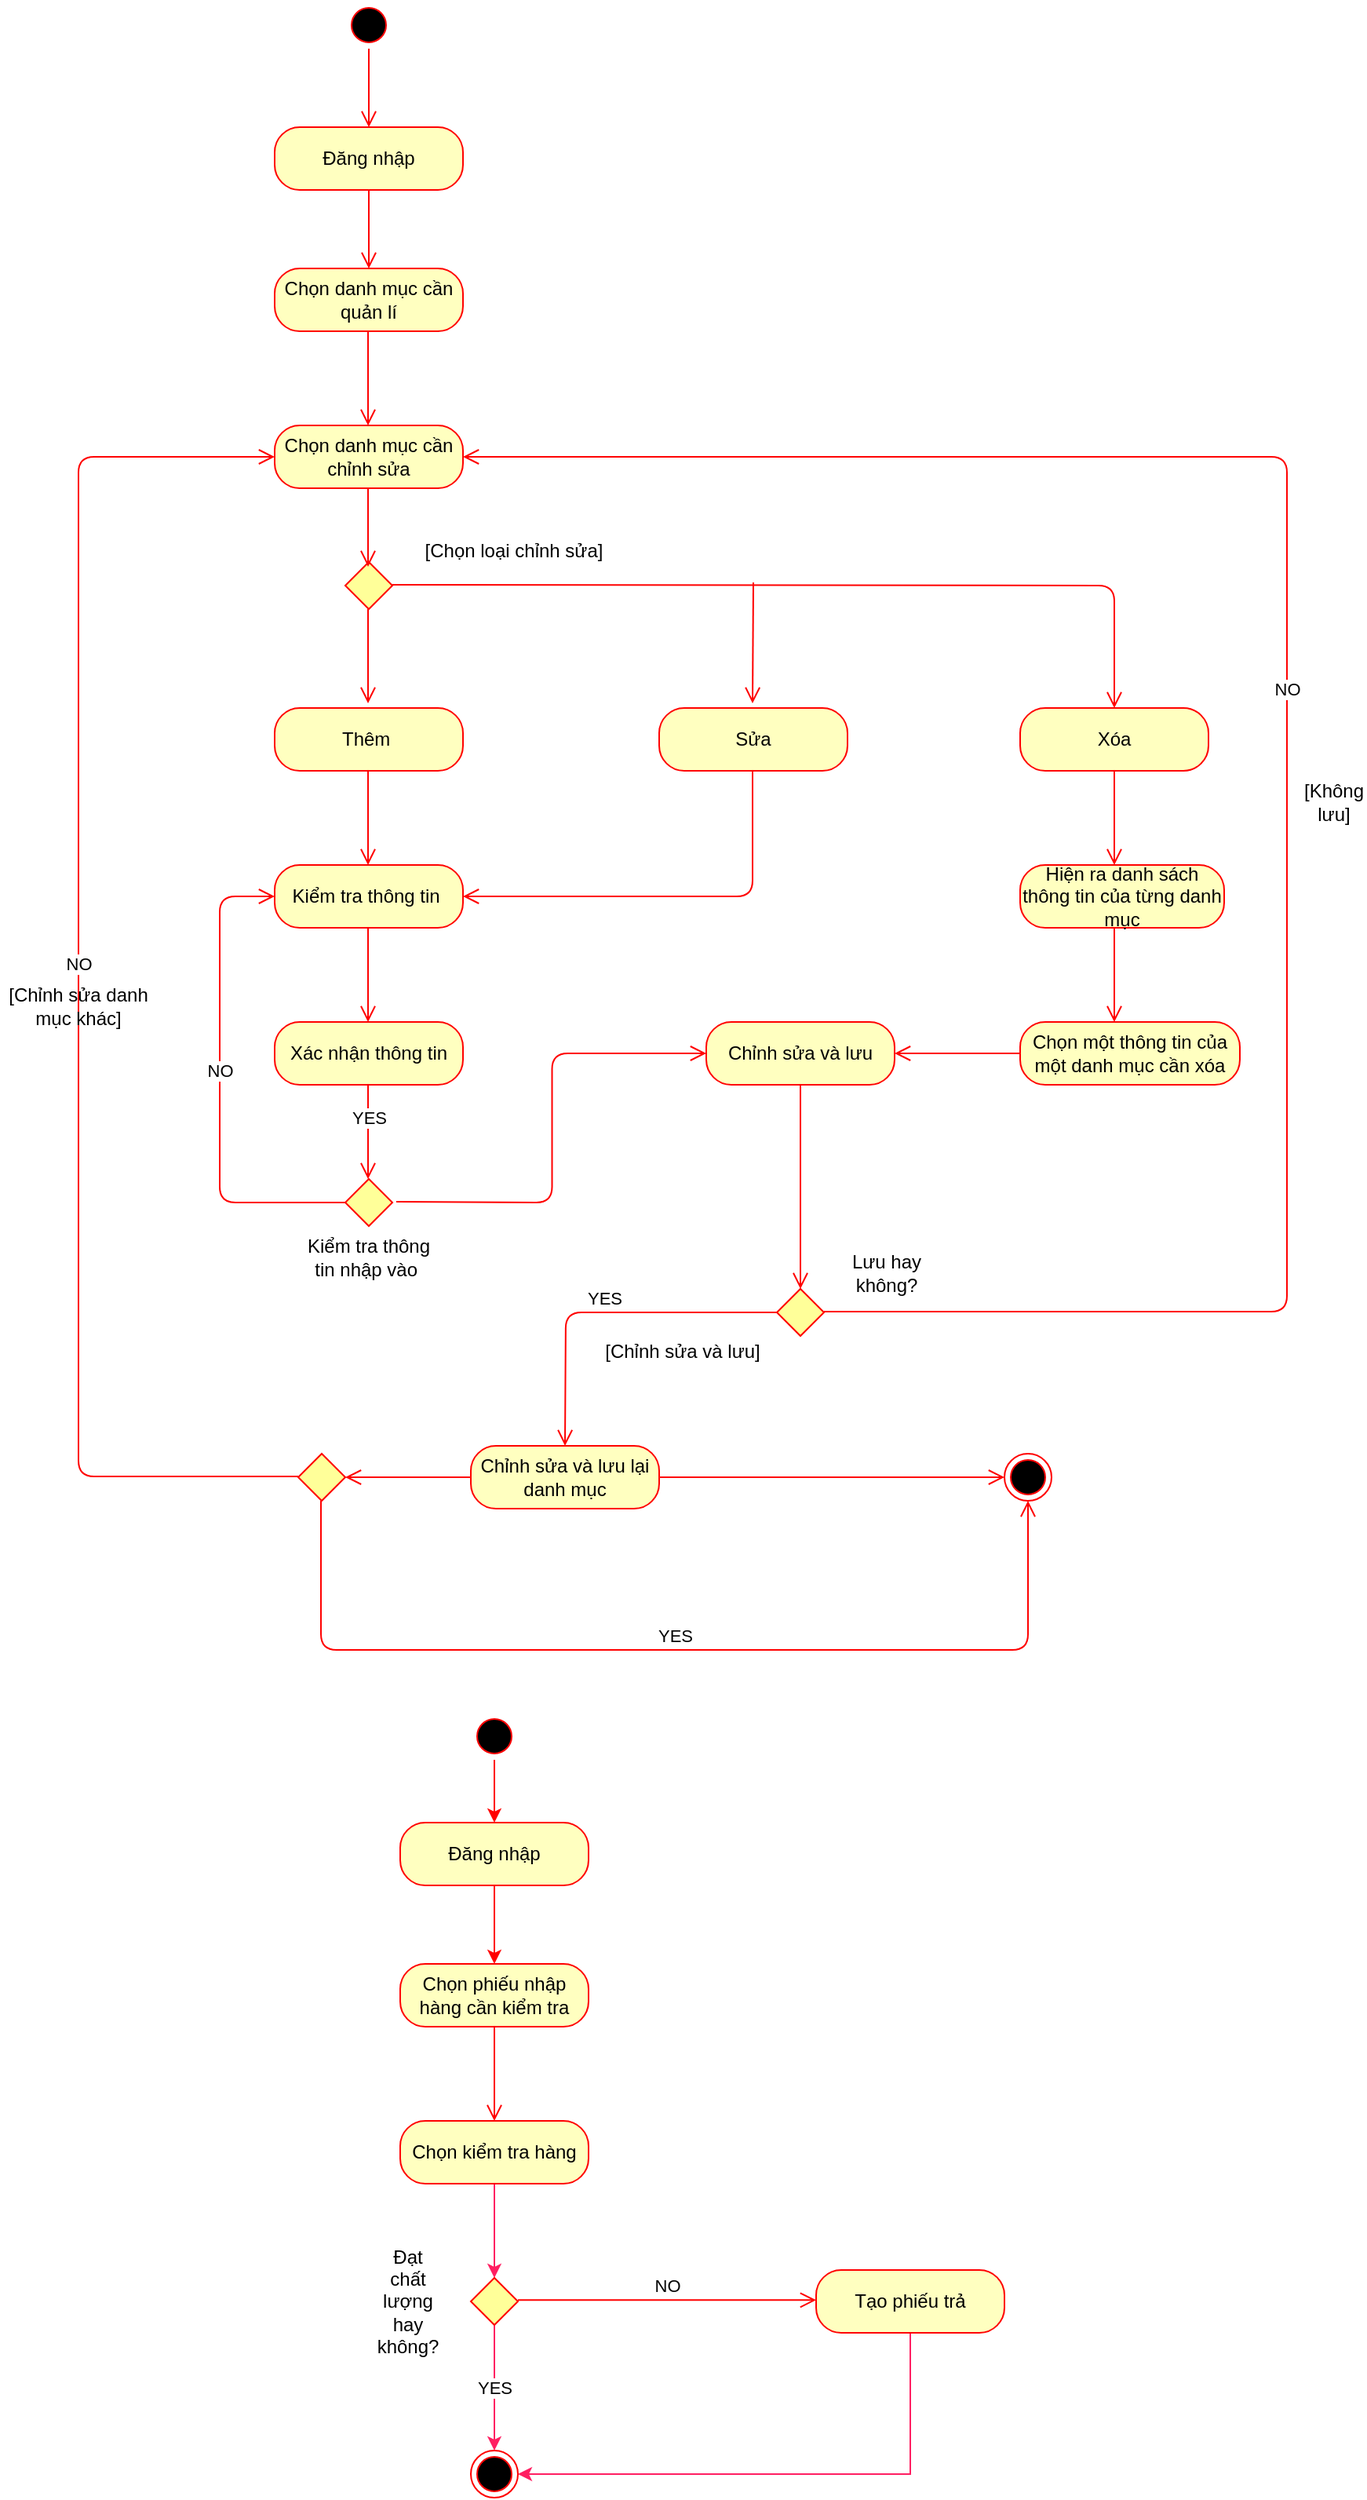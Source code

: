 <mxfile version="13.10.2" type="github">
  <diagram name="Page-1" id="e7e014a7-5840-1c2e-5031-d8a46d1fe8dd">
    <mxGraphModel dx="1037" dy="1389" grid="1" gridSize="10" guides="1" tooltips="1" connect="1" arrows="1" fold="1" page="1" pageScale="1" pageWidth="1169" pageHeight="826" background="#ffffff" math="0" shadow="0">
      <root>
        <mxCell id="0" />
        <mxCell id="1" parent="0" />
        <mxCell id="-c-wwAFa2-BwszWhMHXV-42" value="" style="ellipse;html=1;shape=startState;fillColor=#000000;strokeColor=#ff0000;" parent="1" vertex="1">
          <mxGeometry x="500" y="-800" width="30" height="30" as="geometry" />
        </mxCell>
        <mxCell id="-c-wwAFa2-BwszWhMHXV-43" value="" style="edgeStyle=orthogonalEdgeStyle;html=1;verticalAlign=bottom;endArrow=open;endSize=8;strokeColor=#ff0000;" parent="1" source="-c-wwAFa2-BwszWhMHXV-42" edge="1">
          <mxGeometry relative="1" as="geometry">
            <mxPoint x="515" y="-720" as="targetPoint" />
          </mxGeometry>
        </mxCell>
        <mxCell id="-c-wwAFa2-BwszWhMHXV-44" value="Đăng nhập" style="rounded=1;whiteSpace=wrap;html=1;arcSize=40;fontColor=#000000;fillColor=#ffffc0;strokeColor=#ff0000;" parent="1" vertex="1">
          <mxGeometry x="455" y="-720" width="120" height="40" as="geometry" />
        </mxCell>
        <mxCell id="-c-wwAFa2-BwszWhMHXV-45" value="" style="edgeStyle=orthogonalEdgeStyle;html=1;verticalAlign=bottom;endArrow=open;endSize=8;strokeColor=#ff0000;" parent="1" source="-c-wwAFa2-BwszWhMHXV-44" edge="1">
          <mxGeometry relative="1" as="geometry">
            <mxPoint x="515" y="-630" as="targetPoint" />
          </mxGeometry>
        </mxCell>
        <mxCell id="-c-wwAFa2-BwszWhMHXV-46" value="Chọn danh mục cần quản lí" style="rounded=1;whiteSpace=wrap;html=1;arcSize=40;fontColor=#000000;fillColor=#ffffc0;strokeColor=#ff0000;" parent="1" vertex="1">
          <mxGeometry x="455" y="-630" width="120" height="40" as="geometry" />
        </mxCell>
        <mxCell id="-c-wwAFa2-BwszWhMHXV-47" value="" style="edgeStyle=orthogonalEdgeStyle;html=1;verticalAlign=bottom;endArrow=open;endSize=8;strokeColor=#ff0000;" parent="1" edge="1">
          <mxGeometry relative="1" as="geometry">
            <mxPoint x="514.5" y="-530" as="targetPoint" />
            <mxPoint x="514.5" y="-590" as="sourcePoint" />
          </mxGeometry>
        </mxCell>
        <mxCell id="-c-wwAFa2-BwszWhMHXV-48" value="" style="rhombus;fillColor=#FFFF99;strokeColor=#FF0000;" parent="1" vertex="1">
          <mxGeometry x="500" y="-443" width="30" height="30" as="geometry" />
        </mxCell>
        <mxCell id="-c-wwAFa2-BwszWhMHXV-49" value="" style="html=1;verticalAlign=bottom;endArrow=open;endSize=8;strokeColor=#ff0000;edgeStyle=orthogonalEdgeStyle;entryX=0.5;entryY=0;entryDx=0;entryDy=0;" parent="1" target="-c-wwAFa2-BwszWhMHXV-59" edge="1">
          <mxGeometry relative="1" as="geometry">
            <mxPoint x="1000" y="-428" as="targetPoint" />
            <mxPoint x="530" y="-428.5" as="sourcePoint" />
          </mxGeometry>
        </mxCell>
        <mxCell id="-c-wwAFa2-BwszWhMHXV-50" value="" style="edgeStyle=orthogonalEdgeStyle;html=1;verticalAlign=bottom;endArrow=open;endSize=8;strokeColor=#ff0000;" parent="1" edge="1">
          <mxGeometry relative="1" as="geometry">
            <mxPoint x="514.5" y="-353" as="targetPoint" />
            <mxPoint x="514.5" y="-413" as="sourcePoint" />
          </mxGeometry>
        </mxCell>
        <mxCell id="-c-wwAFa2-BwszWhMHXV-51" value="" style="edgeStyle=orthogonalEdgeStyle;html=1;verticalAlign=bottom;endArrow=open;endSize=8;strokeColor=#ff0000;" parent="1" edge="1">
          <mxGeometry relative="1" as="geometry">
            <mxPoint x="514.5" y="-440" as="targetPoint" />
            <mxPoint x="514.5" y="-500" as="sourcePoint" />
          </mxGeometry>
        </mxCell>
        <mxCell id="-c-wwAFa2-BwszWhMHXV-52" value="Thêm&amp;nbsp;" style="rounded=1;whiteSpace=wrap;html=1;arcSize=40;fontColor=#000000;fillColor=#ffffc0;strokeColor=#ff0000;" parent="1" vertex="1">
          <mxGeometry x="455" y="-350" width="120" height="40" as="geometry" />
        </mxCell>
        <mxCell id="-c-wwAFa2-BwszWhMHXV-53" value="Chọn danh mục cần chỉnh sửa" style="rounded=1;whiteSpace=wrap;html=1;arcSize=40;fontColor=#000000;fillColor=#ffffc0;strokeColor=#ff0000;" parent="1" vertex="1">
          <mxGeometry x="455" y="-530" width="120" height="40" as="geometry" />
        </mxCell>
        <mxCell id="-c-wwAFa2-BwszWhMHXV-57" value="[Chọn loại chỉnh sửa]" style="text;html=1;strokeColor=none;fillColor=none;align=center;verticalAlign=middle;whiteSpace=wrap;rounded=0;" parent="1" vertex="1">
          <mxGeometry x="545" y="-460" width="125" height="20" as="geometry" />
        </mxCell>
        <mxCell id="-c-wwAFa2-BwszWhMHXV-58" value="Sửa" style="rounded=1;whiteSpace=wrap;html=1;arcSize=40;fontColor=#000000;fillColor=#ffffc0;strokeColor=#ff0000;" parent="1" vertex="1">
          <mxGeometry x="700" y="-350" width="120" height="40" as="geometry" />
        </mxCell>
        <mxCell id="-c-wwAFa2-BwszWhMHXV-59" value="Xóa" style="rounded=1;whiteSpace=wrap;html=1;arcSize=40;fontColor=#000000;fillColor=#ffffc0;strokeColor=#ff0000;" parent="1" vertex="1">
          <mxGeometry x="930" y="-350" width="120" height="40" as="geometry" />
        </mxCell>
        <mxCell id="-c-wwAFa2-BwszWhMHXV-61" value="" style="html=1;verticalAlign=bottom;endArrow=open;endSize=8;strokeColor=#ff0000;" parent="1" edge="1">
          <mxGeometry relative="1" as="geometry">
            <mxPoint x="759.5" y="-353" as="targetPoint" />
            <mxPoint x="760" y="-430" as="sourcePoint" />
          </mxGeometry>
        </mxCell>
        <mxCell id="-c-wwAFa2-BwszWhMHXV-62" value="Kiểm tra thông tin&amp;nbsp;" style="rounded=1;whiteSpace=wrap;html=1;arcSize=40;fontColor=#000000;fillColor=#ffffc0;strokeColor=#ff0000;" parent="1" vertex="1">
          <mxGeometry x="455" y="-250" width="120" height="40" as="geometry" />
        </mxCell>
        <mxCell id="-c-wwAFa2-BwszWhMHXV-63" value="" style="edgeStyle=orthogonalEdgeStyle;html=1;verticalAlign=bottom;endArrow=open;endSize=8;strokeColor=#ff0000;" parent="1" edge="1">
          <mxGeometry relative="1" as="geometry">
            <mxPoint x="514.5" y="-250" as="targetPoint" />
            <mxPoint x="514.5" y="-310" as="sourcePoint" />
          </mxGeometry>
        </mxCell>
        <mxCell id="-c-wwAFa2-BwszWhMHXV-65" value="" style="edgeStyle=orthogonalEdgeStyle;html=1;verticalAlign=bottom;endArrow=open;endSize=8;strokeColor=#ff0000;entryX=1;entryY=0.5;entryDx=0;entryDy=0;" parent="1" target="-c-wwAFa2-BwszWhMHXV-62" edge="1">
          <mxGeometry relative="1" as="geometry">
            <mxPoint x="759.5" y="-250" as="targetPoint" />
            <mxPoint x="759.5" y="-310" as="sourcePoint" />
            <Array as="points">
              <mxPoint x="760" y="-230" />
            </Array>
          </mxGeometry>
        </mxCell>
        <mxCell id="-c-wwAFa2-BwszWhMHXV-66" value="Xác nhận thông tin" style="rounded=1;whiteSpace=wrap;html=1;arcSize=40;fontColor=#000000;fillColor=#ffffc0;strokeColor=#ff0000;" parent="1" vertex="1">
          <mxGeometry x="455" y="-150" width="120" height="40" as="geometry" />
        </mxCell>
        <mxCell id="-c-wwAFa2-BwszWhMHXV-67" value="" style="edgeStyle=orthogonalEdgeStyle;html=1;verticalAlign=bottom;endArrow=open;endSize=8;strokeColor=#ff0000;" parent="1" edge="1">
          <mxGeometry relative="1" as="geometry">
            <mxPoint x="514.5" y="-150" as="targetPoint" />
            <mxPoint x="514.5" y="-210" as="sourcePoint" />
          </mxGeometry>
        </mxCell>
        <mxCell id="-c-wwAFa2-BwszWhMHXV-68" value="YES" style="edgeStyle=orthogonalEdgeStyle;html=1;verticalAlign=bottom;endArrow=open;endSize=8;strokeColor=#ff0000;" parent="1" edge="1">
          <mxGeometry relative="1" as="geometry">
            <mxPoint x="514.5" y="-50" as="targetPoint" />
            <mxPoint x="514.5" y="-110" as="sourcePoint" />
          </mxGeometry>
        </mxCell>
        <mxCell id="-c-wwAFa2-BwszWhMHXV-70" value="" style="rhombus;fillColor=#FFFF99;strokeColor=#FF0000;" parent="1" vertex="1">
          <mxGeometry x="500" y="-50" width="30" height="30" as="geometry" />
        </mxCell>
        <mxCell id="-c-wwAFa2-BwszWhMHXV-71" value="NO" style="edgeStyle=orthogonalEdgeStyle;html=1;verticalAlign=bottom;endArrow=open;endSize=8;strokeColor=#ff0000;exitX=0;exitY=0.5;exitDx=0;exitDy=0;" parent="1" source="-c-wwAFa2-BwszWhMHXV-70" edge="1">
          <mxGeometry relative="1" as="geometry">
            <mxPoint x="455" y="-230" as="targetPoint" />
            <mxPoint x="500" y="-30" as="sourcePoint" />
            <Array as="points">
              <mxPoint x="420" y="-35" />
              <mxPoint x="420" y="-230" />
              <mxPoint x="455" y="-230" />
            </Array>
          </mxGeometry>
        </mxCell>
        <mxCell id="-c-wwAFa2-BwszWhMHXV-74" value="" style="edgeStyle=orthogonalEdgeStyle;html=1;verticalAlign=bottom;endArrow=open;endSize=8;strokeColor=#ff0000;entryX=0;entryY=0.5;entryDx=0;entryDy=0;" parent="1" target="-c-wwAFa2-BwszWhMHXV-77" edge="1">
          <mxGeometry relative="1" as="geometry">
            <mxPoint x="682.5" y="-35.5" as="targetPoint" />
            <mxPoint x="532.5" y="-35.5" as="sourcePoint" />
          </mxGeometry>
        </mxCell>
        <mxCell id="-c-wwAFa2-BwszWhMHXV-75" value="Hiện ra danh sách thông tin của từng danh mục" style="rounded=1;whiteSpace=wrap;html=1;arcSize=40;fontColor=#000000;fillColor=#ffffc0;strokeColor=#ff0000;" parent="1" vertex="1">
          <mxGeometry x="930" y="-250" width="130" height="40" as="geometry" />
        </mxCell>
        <mxCell id="-c-wwAFa2-BwszWhMHXV-76" value="Chọn một thông tin của một danh mục cần xóa" style="rounded=1;whiteSpace=wrap;html=1;arcSize=40;fontColor=#000000;fillColor=#ffffc0;strokeColor=#ff0000;" parent="1" vertex="1">
          <mxGeometry x="930" y="-150" width="140" height="40" as="geometry" />
        </mxCell>
        <mxCell id="-c-wwAFa2-BwszWhMHXV-77" value="Chỉnh sửa và lưu" style="rounded=1;whiteSpace=wrap;html=1;arcSize=40;fontColor=#000000;fillColor=#ffffc0;strokeColor=#ff0000;" parent="1" vertex="1">
          <mxGeometry x="730" y="-150" width="120" height="40" as="geometry" />
        </mxCell>
        <mxCell id="-c-wwAFa2-BwszWhMHXV-78" value="" style="html=1;verticalAlign=bottom;endArrow=open;endSize=8;strokeColor=#ff0000;" parent="1" edge="1">
          <mxGeometry relative="1" as="geometry">
            <mxPoint x="990" y="-250" as="targetPoint" />
            <mxPoint x="990" y="-310" as="sourcePoint" />
          </mxGeometry>
        </mxCell>
        <mxCell id="-c-wwAFa2-BwszWhMHXV-79" value="" style="html=1;verticalAlign=bottom;endArrow=open;endSize=8;strokeColor=#ff0000;" parent="1" edge="1">
          <mxGeometry relative="1" as="geometry">
            <mxPoint x="990" y="-150" as="targetPoint" />
            <mxPoint x="990" y="-210" as="sourcePoint" />
          </mxGeometry>
        </mxCell>
        <mxCell id="-c-wwAFa2-BwszWhMHXV-80" value="" style="html=1;verticalAlign=bottom;endArrow=open;endSize=8;strokeColor=#ff0000;exitX=0;exitY=0.5;exitDx=0;exitDy=0;entryX=1;entryY=0.5;entryDx=0;entryDy=0;" parent="1" source="-c-wwAFa2-BwszWhMHXV-76" target="-c-wwAFa2-BwszWhMHXV-77" edge="1">
          <mxGeometry relative="1" as="geometry">
            <mxPoint x="870" y="-103" as="targetPoint" />
            <mxPoint x="870.5" y="-180" as="sourcePoint" />
          </mxGeometry>
        </mxCell>
        <mxCell id="-c-wwAFa2-BwszWhMHXV-81" value="" style="html=1;verticalAlign=bottom;endArrow=open;endSize=8;strokeColor=#ff0000;" parent="1" edge="1">
          <mxGeometry relative="1" as="geometry">
            <mxPoint x="790" y="20" as="targetPoint" />
            <mxPoint x="790" y="-110" as="sourcePoint" />
          </mxGeometry>
        </mxCell>
        <mxCell id="-c-wwAFa2-BwszWhMHXV-82" value="" style="rhombus;fillColor=#FFFF99;strokeColor=#FF0000;" parent="1" vertex="1">
          <mxGeometry x="775" y="20" width="30" height="30" as="geometry" />
        </mxCell>
        <mxCell id="-c-wwAFa2-BwszWhMHXV-83" value="NO" style="html=1;verticalAlign=bottom;endArrow=open;endSize=8;strokeColor=#ff0000;edgeStyle=orthogonalEdgeStyle;entryX=1;entryY=0.5;entryDx=0;entryDy=0;" parent="1" target="-c-wwAFa2-BwszWhMHXV-53" edge="1">
          <mxGeometry relative="1" as="geometry">
            <mxPoint x="969.5" y="34.5" as="targetPoint" />
            <mxPoint x="805" y="34.5" as="sourcePoint" />
            <Array as="points">
              <mxPoint x="1100" y="35" />
              <mxPoint x="1100" y="-510" />
            </Array>
          </mxGeometry>
        </mxCell>
        <mxCell id="-c-wwAFa2-BwszWhMHXV-84" value="[Không lưu]" style="text;html=1;strokeColor=none;fillColor=none;align=center;verticalAlign=middle;whiteSpace=wrap;rounded=0;" parent="1" vertex="1">
          <mxGeometry x="1110" y="-300" width="40" height="20" as="geometry" />
        </mxCell>
        <mxCell id="-c-wwAFa2-BwszWhMHXV-85" value="YES" style="html=1;verticalAlign=bottom;endArrow=open;endSize=8;strokeColor=#ff0000;edgeStyle=orthogonalEdgeStyle;exitX=0;exitY=0.5;exitDx=0;exitDy=0;" parent="1" source="-c-wwAFa2-BwszWhMHXV-82" edge="1">
          <mxGeometry relative="1" as="geometry">
            <mxPoint x="640" y="120" as="targetPoint" />
            <mxPoint x="790" y="50" as="sourcePoint" />
          </mxGeometry>
        </mxCell>
        <mxCell id="-c-wwAFa2-BwszWhMHXV-86" value="Chỉnh sửa và lưu lại danh mục" style="rounded=1;whiteSpace=wrap;html=1;arcSize=40;fontColor=#000000;fillColor=#ffffc0;strokeColor=#ff0000;" parent="1" vertex="1">
          <mxGeometry x="580" y="120" width="120" height="40" as="geometry" />
        </mxCell>
        <mxCell id="-c-wwAFa2-BwszWhMHXV-87" value="[Chỉnh sửa và lưu]" style="text;html=1;strokeColor=none;fillColor=none;align=center;verticalAlign=middle;whiteSpace=wrap;rounded=0;" parent="1" vertex="1">
          <mxGeometry x="655" y="50" width="120" height="20" as="geometry" />
        </mxCell>
        <mxCell id="-c-wwAFa2-BwszWhMHXV-88" value="" style="html=1;verticalAlign=bottom;endArrow=open;endSize=8;strokeColor=#ff0000;exitX=0;exitY=0.5;exitDx=0;exitDy=0;entryX=1;entryY=0.5;entryDx=0;entryDy=0;" parent="1" edge="1">
          <mxGeometry relative="1" as="geometry">
            <mxPoint x="500" y="140" as="targetPoint" />
            <mxPoint x="580" y="140" as="sourcePoint" />
          </mxGeometry>
        </mxCell>
        <mxCell id="-c-wwAFa2-BwszWhMHXV-89" value="" style="rhombus;fillColor=#FFFF99;strokeColor=#FF0000;" parent="1" vertex="1">
          <mxGeometry x="470" y="125" width="30" height="30" as="geometry" />
        </mxCell>
        <mxCell id="-c-wwAFa2-BwszWhMHXV-90" value="NO" style="html=1;verticalAlign=bottom;endArrow=open;endSize=8;strokeColor=#ff0000;exitX=0;exitY=0.5;exitDx=0;exitDy=0;entryX=0;entryY=0.5;entryDx=0;entryDy=0;edgeStyle=orthogonalEdgeStyle;" parent="1" target="-c-wwAFa2-BwszWhMHXV-53" edge="1">
          <mxGeometry relative="1" as="geometry">
            <mxPoint x="390" y="139.5" as="targetPoint" />
            <mxPoint x="470" y="139.5" as="sourcePoint" />
            <Array as="points">
              <mxPoint x="330" y="140" />
              <mxPoint x="330" y="-510" />
            </Array>
          </mxGeometry>
        </mxCell>
        <mxCell id="-c-wwAFa2-BwszWhMHXV-91" value="[Chỉnh sửa danh mục khác]" style="text;html=1;strokeColor=none;fillColor=none;align=center;verticalAlign=middle;whiteSpace=wrap;rounded=0;" parent="1" vertex="1">
          <mxGeometry x="280" y="-170" width="100" height="20" as="geometry" />
        </mxCell>
        <mxCell id="-c-wwAFa2-BwszWhMHXV-93" value="" style="edgeStyle=orthogonalEdgeStyle;html=1;verticalAlign=bottom;endArrow=open;endSize=8;strokeColor=#ff0000;" parent="1" edge="1">
          <mxGeometry relative="1" as="geometry">
            <mxPoint x="920" y="140" as="targetPoint" />
            <mxPoint x="700" y="140" as="sourcePoint" />
          </mxGeometry>
        </mxCell>
        <mxCell id="-c-wwAFa2-BwszWhMHXV-94" value="" style="ellipse;html=1;shape=endState;fillColor=#000000;strokeColor=#ff0000;" parent="1" vertex="1">
          <mxGeometry x="920" y="125" width="30" height="30" as="geometry" />
        </mxCell>
        <mxCell id="-c-wwAFa2-BwszWhMHXV-95" value="YES" style="edgeStyle=orthogonalEdgeStyle;html=1;verticalAlign=bottom;endArrow=open;endSize=8;strokeColor=#ff0000;entryX=0.5;entryY=1;entryDx=0;entryDy=0;" parent="1" target="-c-wwAFa2-BwszWhMHXV-94" edge="1">
          <mxGeometry relative="1" as="geometry">
            <mxPoint x="484.5" y="215" as="targetPoint" />
            <mxPoint x="484.5" y="155" as="sourcePoint" />
            <Array as="points">
              <mxPoint x="485" y="250" />
              <mxPoint x="935" y="250" />
            </Array>
          </mxGeometry>
        </mxCell>
        <mxCell id="0pxNcGVsvzD9zgSRN0-3-3" style="rounded=0;orthogonalLoop=1;jettySize=auto;html=1;exitX=0.5;exitY=1;exitDx=0;exitDy=0;strokeColor=#FF0000;" edge="1" parent="1" source="-c-wwAFa2-BwszWhMHXV-96" target="0pxNcGVsvzD9zgSRN0-3-1">
          <mxGeometry relative="1" as="geometry" />
        </mxCell>
        <mxCell id="-c-wwAFa2-BwszWhMHXV-96" value="" style="ellipse;html=1;shape=startState;fillColor=#000000;strokeColor=#ff0000;" parent="1" vertex="1">
          <mxGeometry x="580" y="290" width="30" height="30" as="geometry" />
        </mxCell>
        <mxCell id="-c-wwAFa2-BwszWhMHXV-98" value="Chọn phiếu nhập hàng cần kiểm tra" style="rounded=1;whiteSpace=wrap;html=1;arcSize=40;fontColor=#000000;fillColor=#ffffc0;strokeColor=#ff0000;" parent="1" vertex="1">
          <mxGeometry x="535" y="450" width="120" height="40" as="geometry" />
        </mxCell>
        <mxCell id="-c-wwAFa2-BwszWhMHXV-99" value="" style="edgeStyle=orthogonalEdgeStyle;html=1;verticalAlign=bottom;endArrow=open;endSize=8;strokeColor=#ff0000;" parent="1" source="-c-wwAFa2-BwszWhMHXV-98" edge="1">
          <mxGeometry relative="1" as="geometry">
            <mxPoint x="595" y="550" as="targetPoint" />
          </mxGeometry>
        </mxCell>
        <mxCell id="-c-wwAFa2-BwszWhMHXV-102" value="NO" style="edgeStyle=orthogonalEdgeStyle;html=1;verticalAlign=bottom;endArrow=open;endSize=8;strokeColor=#ff0000;" parent="1" edge="1">
          <mxGeometry relative="1" as="geometry">
            <mxPoint x="800" y="664.17" as="targetPoint" />
            <mxPoint x="610" y="664.17" as="sourcePoint" />
          </mxGeometry>
        </mxCell>
        <mxCell id="-c-wwAFa2-BwszWhMHXV-110" style="edgeStyle=none;rounded=0;orthogonalLoop=1;jettySize=auto;html=1;exitX=0.5;exitY=1;exitDx=0;exitDy=0;entryX=0.5;entryY=0;entryDx=0;entryDy=0;strokeColor=#FF1F62;" parent="1" source="-c-wwAFa2-BwszWhMHXV-104" target="-c-wwAFa2-BwszWhMHXV-109" edge="1">
          <mxGeometry relative="1" as="geometry" />
        </mxCell>
        <mxCell id="-c-wwAFa2-BwszWhMHXV-104" value="Chọn kiểm tra hàng" style="rounded=1;whiteSpace=wrap;html=1;arcSize=40;fontColor=#000000;fillColor=#ffffc0;strokeColor=#ff0000;" parent="1" vertex="1">
          <mxGeometry x="535" y="550" width="120" height="40" as="geometry" />
        </mxCell>
        <mxCell id="-c-wwAFa2-BwszWhMHXV-111" value="YES" style="edgeStyle=none;rounded=0;orthogonalLoop=1;jettySize=auto;html=1;strokeColor=#FF1F62;" parent="1" source="-c-wwAFa2-BwszWhMHXV-109" edge="1">
          <mxGeometry relative="1" as="geometry">
            <mxPoint x="595" y="760" as="targetPoint" />
          </mxGeometry>
        </mxCell>
        <mxCell id="-c-wwAFa2-BwszWhMHXV-109" value="" style="rhombus;fillColor=#FFFF99;strokeColor=#FF0000;" parent="1" vertex="1">
          <mxGeometry x="580" y="650" width="30" height="30" as="geometry" />
        </mxCell>
        <mxCell id="-c-wwAFa2-BwszWhMHXV-113" style="edgeStyle=orthogonalEdgeStyle;rounded=0;orthogonalLoop=1;jettySize=auto;html=1;strokeColor=#FF1F62;entryX=1;entryY=0.5;entryDx=0;entryDy=0;" parent="1" source="-c-wwAFa2-BwszWhMHXV-112" target="-c-wwAFa2-BwszWhMHXV-114" edge="1">
          <mxGeometry relative="1" as="geometry">
            <mxPoint x="860" y="770" as="targetPoint" />
            <Array as="points">
              <mxPoint x="860" y="775" />
            </Array>
          </mxGeometry>
        </mxCell>
        <mxCell id="-c-wwAFa2-BwszWhMHXV-112" value="Tạo phiếu trả" style="rounded=1;whiteSpace=wrap;html=1;arcSize=40;fontColor=#000000;fillColor=#ffffc0;strokeColor=#ff0000;" parent="1" vertex="1">
          <mxGeometry x="800" y="645" width="120" height="40" as="geometry" />
        </mxCell>
        <mxCell id="-c-wwAFa2-BwszWhMHXV-114" value="" style="ellipse;html=1;shape=endState;fillColor=#000000;strokeColor=#ff0000;" parent="1" vertex="1">
          <mxGeometry x="580" y="760" width="30" height="30" as="geometry" />
        </mxCell>
        <mxCell id="0pxNcGVsvzD9zgSRN0-3-5" style="edgeStyle=none;rounded=0;orthogonalLoop=1;jettySize=auto;html=1;exitX=0.5;exitY=1;exitDx=0;exitDy=0;entryX=0.5;entryY=0;entryDx=0;entryDy=0;strokeColor=#FF0000;" edge="1" parent="1" source="0pxNcGVsvzD9zgSRN0-3-1" target="-c-wwAFa2-BwszWhMHXV-98">
          <mxGeometry relative="1" as="geometry" />
        </mxCell>
        <mxCell id="0pxNcGVsvzD9zgSRN0-3-1" value="Đăng nhập" style="rounded=1;whiteSpace=wrap;html=1;arcSize=40;fontColor=#000000;fillColor=#ffffc0;strokeColor=#ff0000;" vertex="1" parent="1">
          <mxGeometry x="535" y="360" width="120" height="40" as="geometry" />
        </mxCell>
        <mxCell id="0pxNcGVsvzD9zgSRN0-3-6" value="Đạt chất lượng hay không?" style="text;html=1;strokeColor=none;fillColor=none;align=center;verticalAlign=middle;whiteSpace=wrap;rounded=0;" vertex="1" parent="1">
          <mxGeometry x="520" y="655" width="40" height="20" as="geometry" />
        </mxCell>
        <mxCell id="0pxNcGVsvzD9zgSRN0-3-7" value="Kiểm tra thông tin nhập vào&amp;nbsp;" style="text;html=1;strokeColor=none;fillColor=none;align=center;verticalAlign=middle;whiteSpace=wrap;rounded=0;" vertex="1" parent="1">
          <mxGeometry x="470" y="-10" width="90" height="20" as="geometry" />
        </mxCell>
        <mxCell id="0pxNcGVsvzD9zgSRN0-3-8" value="Lưu hay không?" style="text;html=1;strokeColor=none;fillColor=none;align=center;verticalAlign=middle;whiteSpace=wrap;rounded=0;" vertex="1" parent="1">
          <mxGeometry x="810" width="70" height="20" as="geometry" />
        </mxCell>
      </root>
    </mxGraphModel>
  </diagram>
</mxfile>
